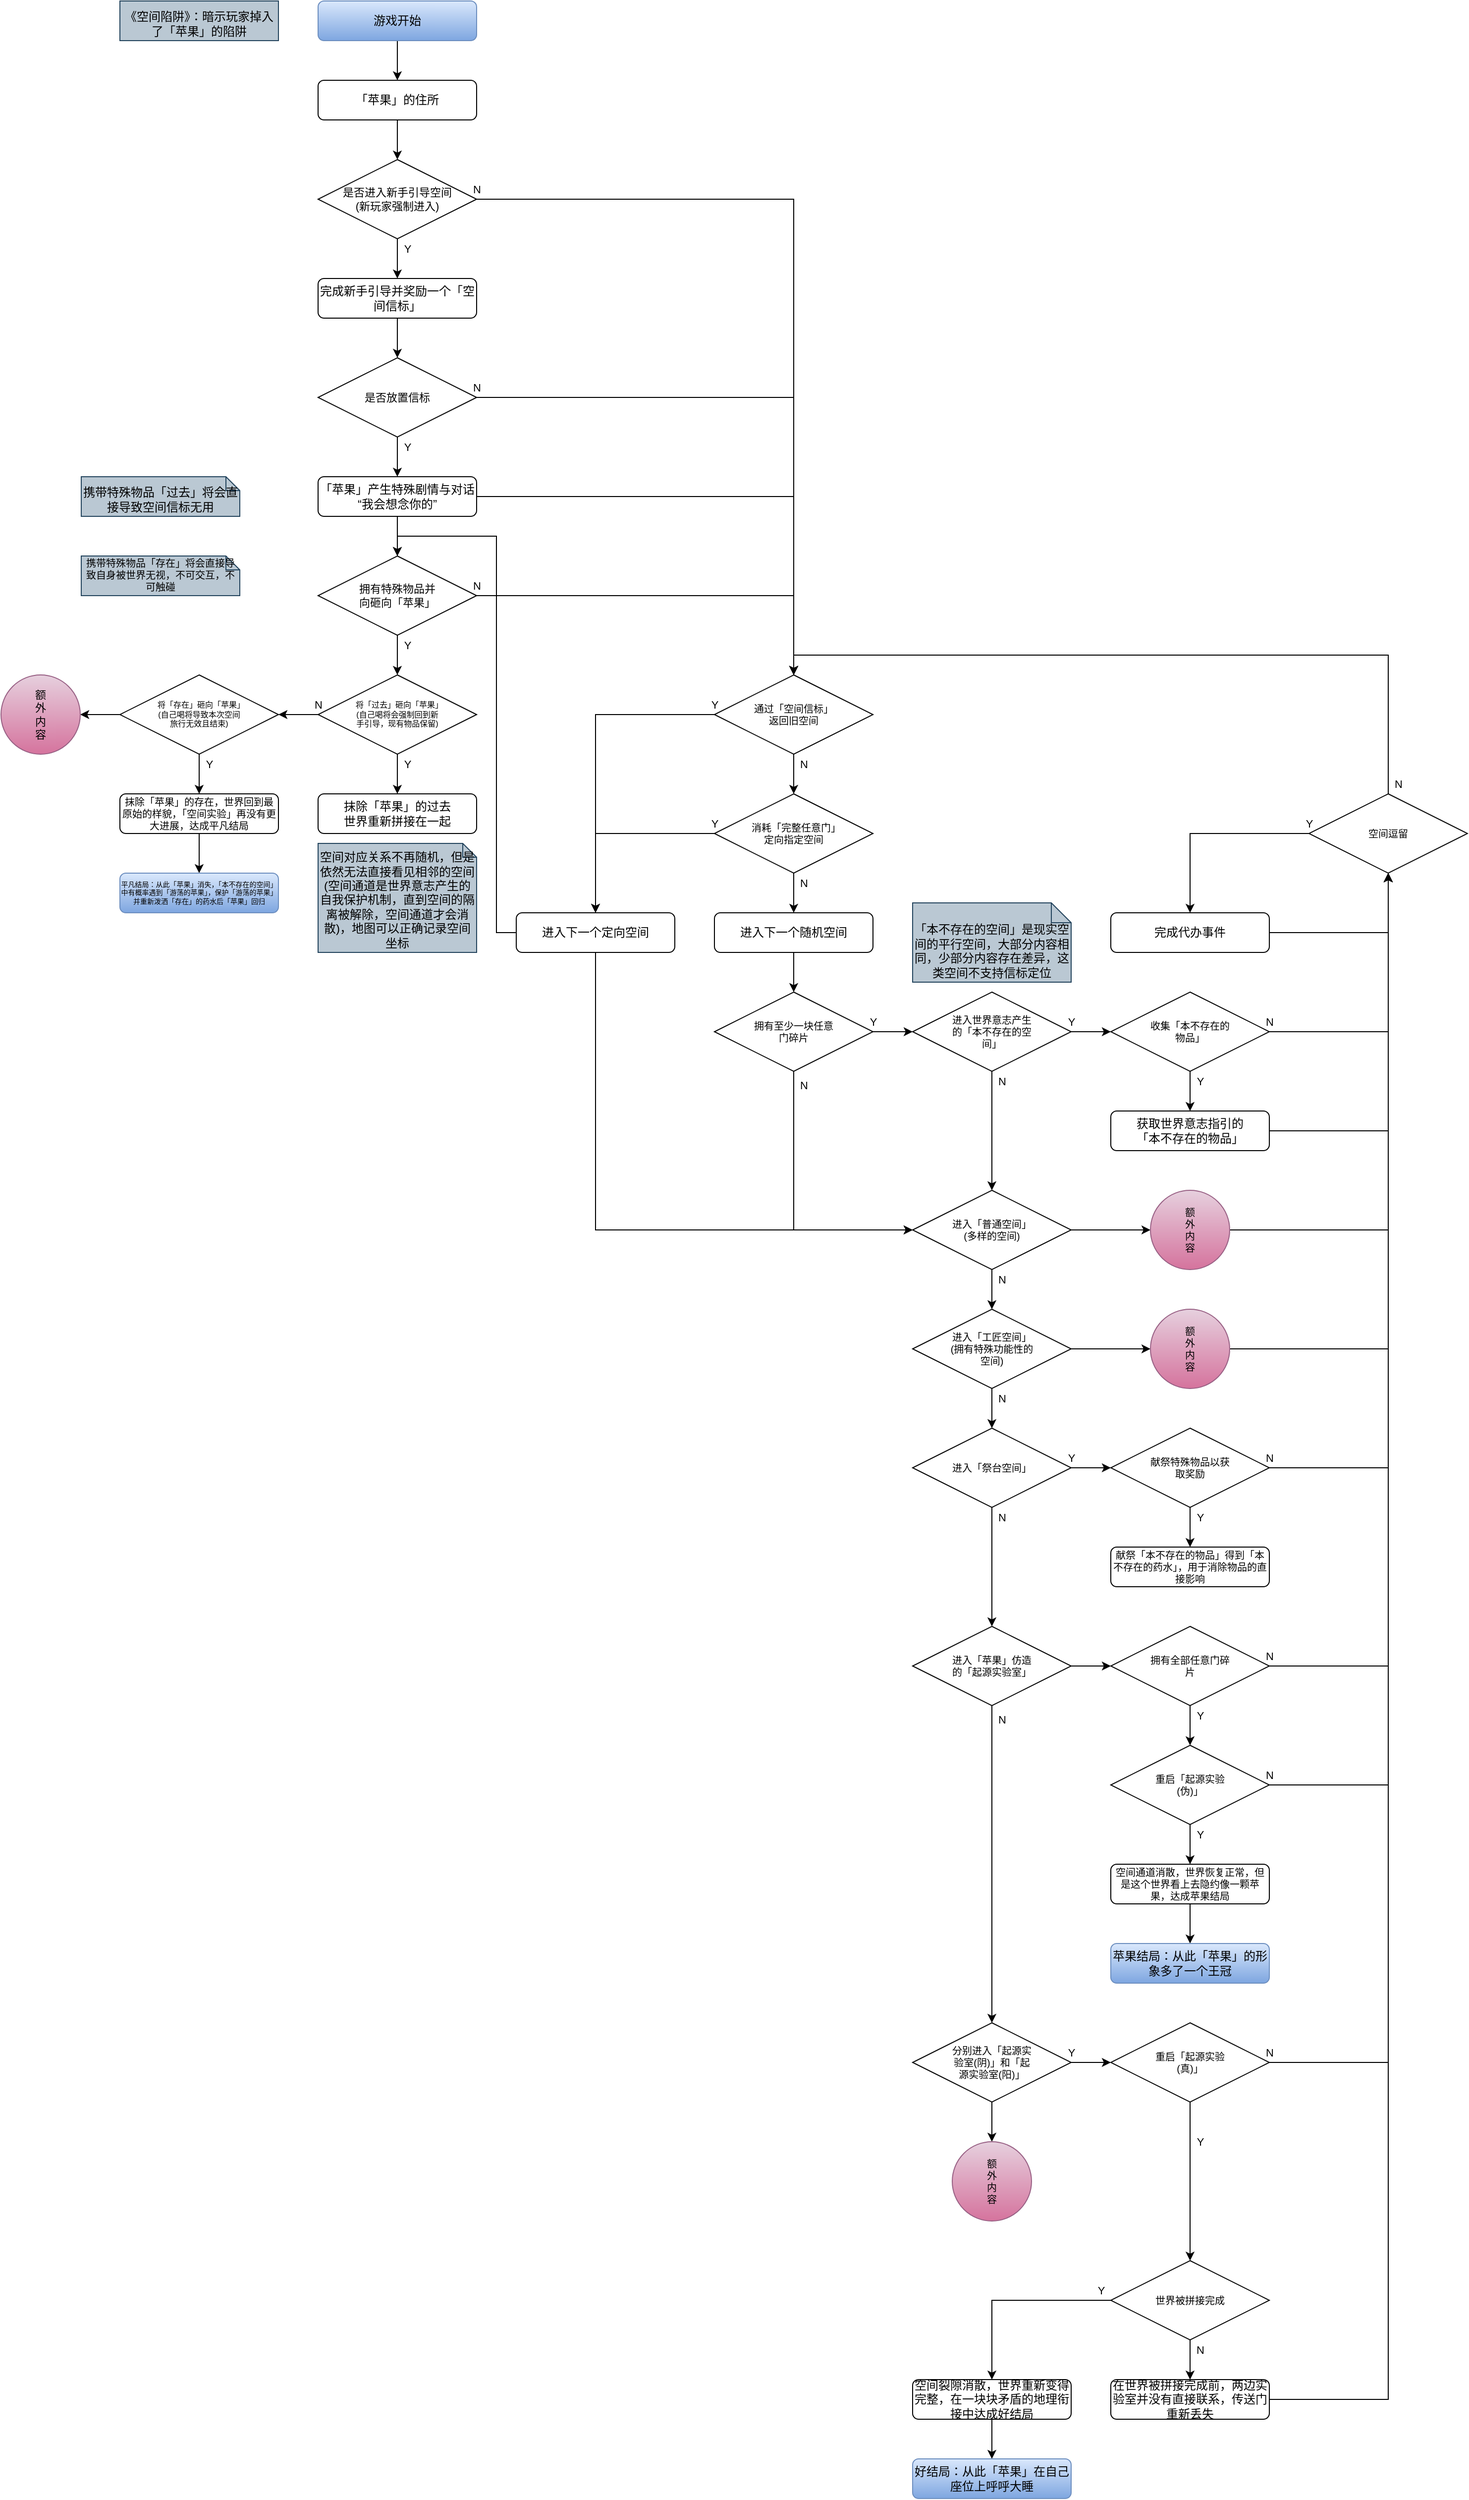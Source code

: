 <mxfile version="25.0.2">
  <diagram id="C5RBs43oDa-KdzZeNtuy" name="Page-1">
    <mxGraphModel dx="-1527" dy="674" grid="1" gridSize="10" guides="1" tooltips="1" connect="1" arrows="1" fold="1" page="1" pageScale="1" pageWidth="827" pageHeight="1169" background="none" math="0" shadow="0">
      <root>
        <mxCell id="WIyWlLk6GJQsqaUBKTNV-0" />
        <mxCell id="WIyWlLk6GJQsqaUBKTNV-1" parent="WIyWlLk6GJQsqaUBKTNV-0" />
        <mxCell id="btPv7d35-T0VnBdfR0sY-22" style="edgeStyle=orthogonalEdgeStyle;rounded=0;orthogonalLoop=1;jettySize=auto;html=1;exitX=0.5;exitY=1;exitDx=0;exitDy=0;entryX=0.5;entryY=0;entryDx=0;entryDy=0;" parent="WIyWlLk6GJQsqaUBKTNV-1" source="btPv7d35-T0VnBdfR0sY-6" target="btPv7d35-T0VnBdfR0sY-7" edge="1">
          <mxGeometry relative="1" as="geometry" />
        </mxCell>
        <mxCell id="btPv7d35-T0VnBdfR0sY-6" value="游戏开始" style="rounded=1;whiteSpace=wrap;html=1;fontSize=12;glass=0;strokeWidth=1;shadow=0;fillColor=#dae8fc;gradientColor=#7ea6e0;strokeColor=#6c8ebf;" parent="WIyWlLk6GJQsqaUBKTNV-1" vertex="1">
          <mxGeometry x="2880" y="80" width="160" height="40" as="geometry" />
        </mxCell>
        <mxCell id="btPv7d35-T0VnBdfR0sY-23" style="edgeStyle=orthogonalEdgeStyle;rounded=0;orthogonalLoop=1;jettySize=auto;html=1;exitX=0.5;exitY=1;exitDx=0;exitDy=0;entryX=0.5;entryY=0;entryDx=0;entryDy=0;" parent="WIyWlLk6GJQsqaUBKTNV-1" source="btPv7d35-T0VnBdfR0sY-7" target="btPv7d35-T0VnBdfR0sY-16" edge="1">
          <mxGeometry relative="1" as="geometry" />
        </mxCell>
        <mxCell id="btPv7d35-T0VnBdfR0sY-7" value="「苹果」的住所" style="rounded=1;whiteSpace=wrap;html=1;fontSize=12;glass=0;strokeWidth=1;shadow=0;" parent="WIyWlLk6GJQsqaUBKTNV-1" vertex="1">
          <mxGeometry x="2880" y="160" width="160" height="40" as="geometry" />
        </mxCell>
        <mxCell id="btPv7d35-T0VnBdfR0sY-54" style="edgeStyle=orthogonalEdgeStyle;rounded=0;orthogonalLoop=1;jettySize=auto;html=1;exitX=0.5;exitY=1;exitDx=0;exitDy=0;entryX=0.5;entryY=0;entryDx=0;entryDy=0;" parent="WIyWlLk6GJQsqaUBKTNV-1" source="btPv7d35-T0VnBdfR0sY-8" target="btPv7d35-T0VnBdfR0sY-49" edge="1">
          <mxGeometry relative="1" as="geometry" />
        </mxCell>
        <mxCell id="btPv7d35-T0VnBdfR0sY-8" value="进入下一个随机空间" style="rounded=1;whiteSpace=wrap;html=1;fontSize=12;glass=0;strokeWidth=1;shadow=0;" parent="WIyWlLk6GJQsqaUBKTNV-1" vertex="1">
          <mxGeometry x="3280" y="1000" width="160" height="40" as="geometry" />
        </mxCell>
        <mxCell id="btPv7d35-T0VnBdfR0sY-21" value="Y" style="edgeStyle=orthogonalEdgeStyle;rounded=0;orthogonalLoop=1;jettySize=auto;html=1;exitX=0.5;exitY=1;exitDx=0;exitDy=0;entryX=0.5;entryY=0;entryDx=0;entryDy=0;" parent="WIyWlLk6GJQsqaUBKTNV-1" source="btPv7d35-T0VnBdfR0sY-9" target="btPv7d35-T0VnBdfR0sY-10" edge="1">
          <mxGeometry x="-0.5" y="10" relative="1" as="geometry">
            <mxPoint as="offset" />
          </mxGeometry>
        </mxCell>
        <mxCell id="btPv7d35-T0VnBdfR0sY-25" value="N" style="edgeStyle=orthogonalEdgeStyle;rounded=0;orthogonalLoop=1;jettySize=auto;html=1;exitX=1;exitY=0.5;exitDx=0;exitDy=0;entryX=0.5;entryY=0;entryDx=0;entryDy=0;" parent="WIyWlLk6GJQsqaUBKTNV-1" source="btPv7d35-T0VnBdfR0sY-9" target="btPv7d35-T0VnBdfR0sY-31" edge="1">
          <mxGeometry x="-1" y="10" relative="1" as="geometry">
            <mxPoint as="offset" />
          </mxGeometry>
        </mxCell>
        <mxCell id="btPv7d35-T0VnBdfR0sY-9" value="是否放置信标" style="rhombus;whiteSpace=wrap;html=1;shadow=0;fontFamily=Helvetica;fontSize=11;align=center;strokeWidth=1;spacing=6;spacingTop=0;gradientColor=none;rounded=0;verticalAlign=middle;horizontal=1;spacingLeft=20;spacingRight=20;" parent="WIyWlLk6GJQsqaUBKTNV-1" vertex="1">
          <mxGeometry x="2880" y="440" width="160" height="80" as="geometry" />
        </mxCell>
        <mxCell id="btPv7d35-T0VnBdfR0sY-26" style="edgeStyle=orthogonalEdgeStyle;rounded=0;orthogonalLoop=1;jettySize=auto;html=1;exitX=1;exitY=0.5;exitDx=0;exitDy=0;entryX=0.5;entryY=0;entryDx=0;entryDy=0;" parent="WIyWlLk6GJQsqaUBKTNV-1" source="btPv7d35-T0VnBdfR0sY-10" target="btPv7d35-T0VnBdfR0sY-31" edge="1">
          <mxGeometry relative="1" as="geometry" />
        </mxCell>
        <mxCell id="btPv7d35-T0VnBdfR0sY-28" style="edgeStyle=orthogonalEdgeStyle;rounded=0;orthogonalLoop=1;jettySize=auto;html=1;exitX=0.5;exitY=1;exitDx=0;exitDy=0;entryX=0.5;entryY=0;entryDx=0;entryDy=0;" parent="WIyWlLk6GJQsqaUBKTNV-1" source="btPv7d35-T0VnBdfR0sY-10" target="btPv7d35-T0VnBdfR0sY-27" edge="1">
          <mxGeometry relative="1" as="geometry" />
        </mxCell>
        <mxCell id="btPv7d35-T0VnBdfR0sY-10" value="「苹果」产生特殊剧情与对话&lt;div&gt;“我会想念你的”&lt;/div&gt;" style="rounded=1;whiteSpace=wrap;html=1;fontSize=12;glass=0;strokeWidth=1;shadow=0;" parent="WIyWlLk6GJQsqaUBKTNV-1" vertex="1">
          <mxGeometry x="2880" y="560" width="160" height="40" as="geometry" />
        </mxCell>
        <mxCell id="btPv7d35-T0VnBdfR0sY-19" value="Y" style="edgeStyle=orthogonalEdgeStyle;rounded=0;orthogonalLoop=1;jettySize=auto;html=1;exitX=0.5;exitY=1;exitDx=0;exitDy=0;entryX=0.5;entryY=0;entryDx=0;entryDy=0;" parent="WIyWlLk6GJQsqaUBKTNV-1" source="btPv7d35-T0VnBdfR0sY-16" target="btPv7d35-T0VnBdfR0sY-17" edge="1">
          <mxGeometry x="-0.5" y="10" relative="1" as="geometry">
            <mxPoint as="offset" />
          </mxGeometry>
        </mxCell>
        <mxCell id="btPv7d35-T0VnBdfR0sY-24" value="N" style="edgeStyle=orthogonalEdgeStyle;rounded=0;orthogonalLoop=1;jettySize=auto;html=1;exitX=1;exitY=0.5;exitDx=0;exitDy=0;entryX=0.5;entryY=0;entryDx=0;entryDy=0;" parent="WIyWlLk6GJQsqaUBKTNV-1" source="btPv7d35-T0VnBdfR0sY-16" target="btPv7d35-T0VnBdfR0sY-31" edge="1">
          <mxGeometry x="-1" y="10" relative="1" as="geometry">
            <mxPoint as="offset" />
          </mxGeometry>
        </mxCell>
        <mxCell id="btPv7d35-T0VnBdfR0sY-16" value="是否进入新手引导空间&lt;div&gt;(新玩家强制进入)&lt;/div&gt;" style="rhombus;whiteSpace=wrap;html=1;shadow=0;fontFamily=Helvetica;fontSize=11;align=center;strokeWidth=1;spacing=6;spacingTop=0;gradientColor=none;rounded=0;verticalAlign=middle;horizontal=1;spacingLeft=20;spacingRight=20;" parent="WIyWlLk6GJQsqaUBKTNV-1" vertex="1">
          <mxGeometry x="2880" y="240" width="160" height="80" as="geometry" />
        </mxCell>
        <mxCell id="btPv7d35-T0VnBdfR0sY-20" style="edgeStyle=orthogonalEdgeStyle;rounded=0;orthogonalLoop=1;jettySize=auto;html=1;exitX=0.5;exitY=1;exitDx=0;exitDy=0;entryX=0.5;entryY=0;entryDx=0;entryDy=0;" parent="WIyWlLk6GJQsqaUBKTNV-1" source="btPv7d35-T0VnBdfR0sY-17" target="btPv7d35-T0VnBdfR0sY-9" edge="1">
          <mxGeometry relative="1" as="geometry" />
        </mxCell>
        <mxCell id="btPv7d35-T0VnBdfR0sY-17" value="完成新手引导并奖励一个「空间信标」" style="rounded=1;whiteSpace=wrap;html=1;fontSize=12;glass=0;strokeWidth=1;shadow=0;" parent="WIyWlLk6GJQsqaUBKTNV-1" vertex="1">
          <mxGeometry x="2880" y="360" width="160" height="40" as="geometry" />
        </mxCell>
        <mxCell id="btPv7d35-T0VnBdfR0sY-38" value="N" style="edgeStyle=orthogonalEdgeStyle;rounded=0;orthogonalLoop=1;jettySize=auto;html=1;exitX=1;exitY=0.5;exitDx=0;exitDy=0;entryX=0.5;entryY=0;entryDx=0;entryDy=0;" parent="WIyWlLk6GJQsqaUBKTNV-1" source="btPv7d35-T0VnBdfR0sY-27" target="btPv7d35-T0VnBdfR0sY-31" edge="1">
          <mxGeometry x="-1" y="10" relative="1" as="geometry">
            <mxPoint as="offset" />
          </mxGeometry>
        </mxCell>
        <mxCell id="btPv7d35-T0VnBdfR0sY-39" value="Y" style="edgeStyle=orthogonalEdgeStyle;rounded=0;orthogonalLoop=1;jettySize=auto;html=1;exitX=0.5;exitY=1;exitDx=0;exitDy=0;entryX=0.5;entryY=0;entryDx=0;entryDy=0;" parent="WIyWlLk6GJQsqaUBKTNV-1" source="btPv7d35-T0VnBdfR0sY-27" target="btPv7d35-T0VnBdfR0sY-37" edge="1">
          <mxGeometry x="-0.5" y="10" relative="1" as="geometry">
            <mxPoint as="offset" />
          </mxGeometry>
        </mxCell>
        <mxCell id="btPv7d35-T0VnBdfR0sY-27" value="拥有特殊物品并向砸向「苹果」" style="rhombus;whiteSpace=wrap;html=1;shadow=0;fontFamily=Helvetica;fontSize=11;align=center;strokeWidth=1;spacing=6;spacingTop=0;gradientColor=none;rounded=0;verticalAlign=middle;horizontal=1;spacingLeft=32;spacingRight=32;" parent="WIyWlLk6GJQsqaUBKTNV-1" vertex="1">
          <mxGeometry x="2880" y="640" width="160" height="80" as="geometry" />
        </mxCell>
        <mxCell id="btPv7d35-T0VnBdfR0sY-33" value="Y" style="edgeStyle=orthogonalEdgeStyle;rounded=0;orthogonalLoop=1;jettySize=auto;html=1;exitX=0;exitY=0.5;exitDx=0;exitDy=0;entryX=0.5;entryY=0;entryDx=0;entryDy=0;" parent="WIyWlLk6GJQsqaUBKTNV-1" source="btPv7d35-T0VnBdfR0sY-31" target="btPv7d35-T0VnBdfR0sY-32" edge="1">
          <mxGeometry x="-1" y="-10" relative="1" as="geometry">
            <mxPoint as="offset" />
          </mxGeometry>
        </mxCell>
        <mxCell id="btPv7d35-T0VnBdfR0sY-34" value="N" style="edgeStyle=orthogonalEdgeStyle;rounded=0;orthogonalLoop=1;jettySize=auto;html=1;exitX=0.5;exitY=1;exitDx=0;exitDy=0;entryX=0.5;entryY=0;entryDx=0;entryDy=0;" parent="WIyWlLk6GJQsqaUBKTNV-1" source="btPv7d35-T0VnBdfR0sY-31" target="btPv7d35-T0VnBdfR0sY-69" edge="1">
          <mxGeometry x="-0.5" y="10" relative="1" as="geometry">
            <mxPoint as="offset" />
          </mxGeometry>
        </mxCell>
        <mxCell id="btPv7d35-T0VnBdfR0sY-31" value="通过「空间信标」返回旧空间" style="rhombus;whiteSpace=wrap;html=1;shadow=0;fontFamily=Helvetica;fontSize=10;align=center;strokeWidth=1;spacing=6;spacingTop=0;gradientColor=none;rounded=0;verticalAlign=middle;horizontal=1;spacingLeft=32;spacingRight=32;" parent="WIyWlLk6GJQsqaUBKTNV-1" vertex="1">
          <mxGeometry x="3280" y="760" width="160" height="80" as="geometry" />
        </mxCell>
        <mxCell id="btPv7d35-T0VnBdfR0sY-35" style="edgeStyle=orthogonalEdgeStyle;rounded=0;orthogonalLoop=1;jettySize=auto;html=1;exitX=0;exitY=0.5;exitDx=0;exitDy=0;entryX=0.5;entryY=0;entryDx=0;entryDy=0;" parent="WIyWlLk6GJQsqaUBKTNV-1" source="btPv7d35-T0VnBdfR0sY-32" target="btPv7d35-T0VnBdfR0sY-27" edge="1">
          <mxGeometry relative="1" as="geometry" />
        </mxCell>
        <mxCell id="btPv7d35-T0VnBdfR0sY-55" style="edgeStyle=orthogonalEdgeStyle;rounded=0;orthogonalLoop=1;jettySize=auto;html=1;exitX=0.5;exitY=1;exitDx=0;exitDy=0;entryX=0;entryY=0.5;entryDx=0;entryDy=0;" parent="WIyWlLk6GJQsqaUBKTNV-1" source="btPv7d35-T0VnBdfR0sY-32" target="btPv7d35-T0VnBdfR0sY-85" edge="1">
          <mxGeometry relative="1" as="geometry" />
        </mxCell>
        <mxCell id="btPv7d35-T0VnBdfR0sY-32" value="进入下一个定向空间" style="rounded=1;whiteSpace=wrap;html=1;fontSize=12;glass=0;strokeWidth=1;shadow=0;" parent="WIyWlLk6GJQsqaUBKTNV-1" vertex="1">
          <mxGeometry x="3080" y="1000" width="160" height="40" as="geometry" />
        </mxCell>
        <mxCell id="btPv7d35-T0VnBdfR0sY-36" value="抹除「苹果」的过去&lt;br&gt;世界重新拼接在一起" style="rounded=1;whiteSpace=wrap;html=1;fontSize=12;glass=0;strokeWidth=1;shadow=0;" parent="WIyWlLk6GJQsqaUBKTNV-1" vertex="1">
          <mxGeometry x="2880" y="880" width="160" height="40" as="geometry" />
        </mxCell>
        <mxCell id="btPv7d35-T0VnBdfR0sY-40" value="Y" style="edgeStyle=orthogonalEdgeStyle;rounded=0;orthogonalLoop=1;jettySize=auto;html=1;exitX=0.5;exitY=1;exitDx=0;exitDy=0;entryX=0.5;entryY=0;entryDx=0;entryDy=0;" parent="WIyWlLk6GJQsqaUBKTNV-1" source="btPv7d35-T0VnBdfR0sY-37" target="btPv7d35-T0VnBdfR0sY-36" edge="1">
          <mxGeometry x="-0.5" y="10" relative="1" as="geometry">
            <mxPoint as="offset" />
          </mxGeometry>
        </mxCell>
        <mxCell id="btPv7d35-T0VnBdfR0sY-42" value="N" style="edgeStyle=orthogonalEdgeStyle;rounded=0;orthogonalLoop=1;jettySize=auto;html=1;exitX=0;exitY=0.5;exitDx=0;exitDy=0;entryX=1;entryY=0.5;entryDx=0;entryDy=0;" parent="WIyWlLk6GJQsqaUBKTNV-1" source="btPv7d35-T0VnBdfR0sY-37" target="btPv7d35-T0VnBdfR0sY-43" edge="1">
          <mxGeometry x="-1" y="-10" relative="1" as="geometry">
            <mxPoint as="offset" />
          </mxGeometry>
        </mxCell>
        <mxCell id="btPv7d35-T0VnBdfR0sY-37" value="将「过去」砸向「苹果」(自己喝将会强制回到新手引导，现有物品保留)" style="rhombus;whiteSpace=wrap;html=1;shadow=0;fontFamily=Helvetica;fontSize=8;align=center;strokeWidth=1;spacing=6;spacingTop=0;gradientColor=none;rounded=0;verticalAlign=middle;horizontal=1;spacingLeft=32;spacingRight=32;" parent="WIyWlLk6GJQsqaUBKTNV-1" vertex="1">
          <mxGeometry x="2880" y="760" width="160" height="80" as="geometry" />
        </mxCell>
        <mxCell id="btPv7d35-T0VnBdfR0sY-116" style="edgeStyle=orthogonalEdgeStyle;rounded=0;orthogonalLoop=1;jettySize=auto;html=1;exitX=0.5;exitY=1;exitDx=0;exitDy=0;entryX=0.5;entryY=0;entryDx=0;entryDy=0;" parent="WIyWlLk6GJQsqaUBKTNV-1" source="btPv7d35-T0VnBdfR0sY-41" target="btPv7d35-T0VnBdfR0sY-115" edge="1">
          <mxGeometry relative="1" as="geometry" />
        </mxCell>
        <mxCell id="btPv7d35-T0VnBdfR0sY-41" value="抹除「苹果」的存在，世界回到最原始的样貌，「空间实验」再没有更大进展，达成平凡结局" style="rounded=1;whiteSpace=wrap;html=1;fontSize=10;glass=0;strokeWidth=1;shadow=0;" parent="WIyWlLk6GJQsqaUBKTNV-1" vertex="1">
          <mxGeometry x="2680" y="880" width="160" height="40" as="geometry" />
        </mxCell>
        <mxCell id="btPv7d35-T0VnBdfR0sY-44" value="Y" style="edgeStyle=orthogonalEdgeStyle;rounded=0;orthogonalLoop=1;jettySize=auto;html=1;exitX=0.5;exitY=1;exitDx=0;exitDy=0;entryX=0.5;entryY=0;entryDx=0;entryDy=0;" parent="WIyWlLk6GJQsqaUBKTNV-1" source="btPv7d35-T0VnBdfR0sY-43" target="btPv7d35-T0VnBdfR0sY-41" edge="1">
          <mxGeometry x="-0.5" y="10" relative="1" as="geometry">
            <mxPoint as="offset" />
          </mxGeometry>
        </mxCell>
        <mxCell id="btPv7d35-T0VnBdfR0sY-47" value="" style="edgeStyle=orthogonalEdgeStyle;rounded=0;orthogonalLoop=1;jettySize=auto;html=1;" parent="WIyWlLk6GJQsqaUBKTNV-1" source="btPv7d35-T0VnBdfR0sY-43" target="btPv7d35-T0VnBdfR0sY-46" edge="1">
          <mxGeometry relative="1" as="geometry" />
        </mxCell>
        <mxCell id="btPv7d35-T0VnBdfR0sY-43" value="将「存在」砸向「苹果」(自己喝将导致本次空间旅行无效且结束)" style="rhombus;whiteSpace=wrap;html=1;shadow=0;fontFamily=Helvetica;fontSize=8;align=center;strokeWidth=1;spacing=6;spacingTop=0;gradientColor=none;rounded=0;verticalAlign=middle;horizontal=1;spacingLeft=32;spacingRight=32;" parent="WIyWlLk6GJQsqaUBKTNV-1" vertex="1">
          <mxGeometry x="2680" y="760" width="160" height="80" as="geometry" />
        </mxCell>
        <mxCell id="btPv7d35-T0VnBdfR0sY-46" value="额外内容" style="ellipse;whiteSpace=wrap;html=1;fontSize=11;shadow=0;strokeWidth=1;spacing=6;spacingTop=0;rounded=0;spacingLeft=32;spacingRight=32;align=center;fillColor=#e6d0de;strokeColor=#996185;gradientColor=#d5739d;" parent="WIyWlLk6GJQsqaUBKTNV-1" vertex="1">
          <mxGeometry x="2560" y="760" width="80" height="80" as="geometry" />
        </mxCell>
        <mxCell id="btPv7d35-T0VnBdfR0sY-92" style="edgeStyle=orthogonalEdgeStyle;rounded=0;orthogonalLoop=1;jettySize=auto;html=1;exitX=1;exitY=0.5;exitDx=0;exitDy=0;entryX=0;entryY=0.5;entryDx=0;entryDy=0;" parent="WIyWlLk6GJQsqaUBKTNV-1" source="btPv7d35-T0VnBdfR0sY-48" target="btPv7d35-T0VnBdfR0sY-67" edge="1">
          <mxGeometry relative="1" as="geometry" />
        </mxCell>
        <mxCell id="btPv7d35-T0VnBdfR0sY-105" value="N" style="edgeStyle=orthogonalEdgeStyle;rounded=0;orthogonalLoop=1;jettySize=auto;html=1;exitX=0.5;exitY=1;exitDx=0;exitDy=0;entryX=0.5;entryY=0;entryDx=0;entryDy=0;" parent="WIyWlLk6GJQsqaUBKTNV-1" source="btPv7d35-T0VnBdfR0sY-48" target="btPv7d35-T0VnBdfR0sY-90" edge="1">
          <mxGeometry x="-0.917" y="10" relative="1" as="geometry">
            <mxPoint as="offset" />
          </mxGeometry>
        </mxCell>
        <mxCell id="btPv7d35-T0VnBdfR0sY-48" value="进入「苹果」仿造的「起源实验室」" style="rhombus;whiteSpace=wrap;html=1;shadow=0;fontFamily=Helvetica;fontSize=10;align=center;strokeWidth=1;spacing=6;spacingTop=0;gradientColor=none;rounded=0;verticalAlign=middle;horizontal=1;spacingLeft=32;spacingRight=32;" parent="WIyWlLk6GJQsqaUBKTNV-1" vertex="1">
          <mxGeometry x="3480" y="1720" width="160" height="80" as="geometry" />
        </mxCell>
        <mxCell id="btPv7d35-T0VnBdfR0sY-51" value="Y" style="edgeStyle=orthogonalEdgeStyle;rounded=0;orthogonalLoop=1;jettySize=auto;html=1;exitX=1;exitY=0.5;exitDx=0;exitDy=0;entryX=0;entryY=0.5;entryDx=0;entryDy=0;" parent="WIyWlLk6GJQsqaUBKTNV-1" source="btPv7d35-T0VnBdfR0sY-49" target="btPv7d35-T0VnBdfR0sY-50" edge="1">
          <mxGeometry x="-1" y="10" relative="1" as="geometry">
            <mxPoint as="offset" />
          </mxGeometry>
        </mxCell>
        <mxCell id="btPv7d35-T0VnBdfR0sY-52" value="N" style="edgeStyle=orthogonalEdgeStyle;rounded=0;orthogonalLoop=1;jettySize=auto;html=1;exitX=0.5;exitY=1;exitDx=0;exitDy=0;entryX=0;entryY=0.5;entryDx=0;entryDy=0;" parent="WIyWlLk6GJQsqaUBKTNV-1" source="btPv7d35-T0VnBdfR0sY-49" target="btPv7d35-T0VnBdfR0sY-85" edge="1">
          <mxGeometry x="-0.9" y="10" relative="1" as="geometry">
            <mxPoint as="offset" />
          </mxGeometry>
        </mxCell>
        <mxCell id="btPv7d35-T0VnBdfR0sY-49" value="拥有至少一块任意门碎片" style="rhombus;whiteSpace=wrap;html=1;shadow=0;fontFamily=Helvetica;fontSize=10;align=center;strokeWidth=1;spacing=6;spacingTop=0;gradientColor=none;rounded=0;verticalAlign=middle;horizontal=1;spacingLeft=32;spacingRight=32;" parent="WIyWlLk6GJQsqaUBKTNV-1" vertex="1">
          <mxGeometry x="3280" y="1080" width="160" height="80" as="geometry" />
        </mxCell>
        <mxCell id="btPv7d35-T0VnBdfR0sY-53" value="N" style="edgeStyle=orthogonalEdgeStyle;rounded=0;orthogonalLoop=1;jettySize=auto;html=1;exitX=0.5;exitY=1;exitDx=0;exitDy=0;entryX=0.5;entryY=0;entryDx=0;entryDy=0;" parent="WIyWlLk6GJQsqaUBKTNV-1" source="btPv7d35-T0VnBdfR0sY-50" target="btPv7d35-T0VnBdfR0sY-85" edge="1">
          <mxGeometry x="-0.833" y="10" relative="1" as="geometry">
            <mxPoint as="offset" />
          </mxGeometry>
        </mxCell>
        <mxCell id="btPv7d35-T0VnBdfR0sY-61" value="Y" style="edgeStyle=orthogonalEdgeStyle;rounded=0;orthogonalLoop=1;jettySize=auto;html=1;exitX=1;exitY=0.5;exitDx=0;exitDy=0;entryX=0;entryY=0.5;entryDx=0;entryDy=0;" parent="WIyWlLk6GJQsqaUBKTNV-1" source="btPv7d35-T0VnBdfR0sY-50" target="btPv7d35-T0VnBdfR0sY-57" edge="1">
          <mxGeometry x="-1" y="10" relative="1" as="geometry">
            <mxPoint as="offset" />
          </mxGeometry>
        </mxCell>
        <mxCell id="btPv7d35-T0VnBdfR0sY-50" value="进入世界意志产生的「本不存在的空间」" style="rhombus;whiteSpace=wrap;html=1;shadow=0;fontFamily=Helvetica;fontSize=10;align=center;strokeWidth=1;spacing=6;spacingTop=0;gradientColor=none;rounded=0;verticalAlign=middle;horizontal=1;spacingLeft=32;spacingRight=32;" parent="WIyWlLk6GJQsqaUBKTNV-1" vertex="1">
          <mxGeometry x="3480" y="1080" width="160" height="80" as="geometry" />
        </mxCell>
        <mxCell id="btPv7d35-T0VnBdfR0sY-62" value="Y" style="edgeStyle=orthogonalEdgeStyle;rounded=0;orthogonalLoop=1;jettySize=auto;html=1;exitX=0.5;exitY=1;exitDx=0;exitDy=0;entryX=0.5;entryY=0;entryDx=0;entryDy=0;" parent="WIyWlLk6GJQsqaUBKTNV-1" source="btPv7d35-T0VnBdfR0sY-57" target="btPv7d35-T0VnBdfR0sY-59" edge="1">
          <mxGeometry x="-0.5" y="10" relative="1" as="geometry">
            <mxPoint as="offset" />
          </mxGeometry>
        </mxCell>
        <mxCell id="btPv7d35-T0VnBdfR0sY-63" value="N" style="edgeStyle=orthogonalEdgeStyle;rounded=0;orthogonalLoop=1;jettySize=auto;html=1;exitX=1;exitY=0.5;exitDx=0;exitDy=0;entryX=0.5;entryY=1;entryDx=0;entryDy=0;" parent="WIyWlLk6GJQsqaUBKTNV-1" source="btPv7d35-T0VnBdfR0sY-57" target="btPv7d35-T0VnBdfR0sY-60" edge="1">
          <mxGeometry x="-1" y="10" relative="1" as="geometry">
            <mxPoint as="offset" />
          </mxGeometry>
        </mxCell>
        <mxCell id="btPv7d35-T0VnBdfR0sY-57" value="收集「本不存在的物品」" style="rhombus;whiteSpace=wrap;html=1;shadow=0;fontFamily=Helvetica;fontSize=10;align=center;strokeWidth=1;spacing=6;spacingTop=0;gradientColor=none;rounded=0;verticalAlign=middle;horizontal=1;spacingLeft=32;spacingRight=32;" parent="WIyWlLk6GJQsqaUBKTNV-1" vertex="1">
          <mxGeometry x="3680" y="1080" width="160" height="80" as="geometry" />
        </mxCell>
        <mxCell id="btPv7d35-T0VnBdfR0sY-81" style="edgeStyle=orthogonalEdgeStyle;rounded=0;orthogonalLoop=1;jettySize=auto;html=1;exitX=1;exitY=0.5;exitDx=0;exitDy=0;entryX=0.5;entryY=1;entryDx=0;entryDy=0;" parent="WIyWlLk6GJQsqaUBKTNV-1" source="btPv7d35-T0VnBdfR0sY-59" target="btPv7d35-T0VnBdfR0sY-60" edge="1">
          <mxGeometry relative="1" as="geometry" />
        </mxCell>
        <mxCell id="btPv7d35-T0VnBdfR0sY-59" value="获取世界意志指引的&lt;div&gt;「本不存在的物品」&lt;/div&gt;" style="rounded=1;whiteSpace=wrap;html=1;fontSize=12;glass=0;strokeWidth=1;shadow=0;" parent="WIyWlLk6GJQsqaUBKTNV-1" vertex="1">
          <mxGeometry x="3680" y="1200" width="160" height="40" as="geometry" />
        </mxCell>
        <mxCell id="btPv7d35-T0VnBdfR0sY-64" value="N" style="edgeStyle=orthogonalEdgeStyle;rounded=0;orthogonalLoop=1;jettySize=auto;html=1;exitX=0.5;exitY=0;exitDx=0;exitDy=0;entryX=0.5;entryY=0;entryDx=0;entryDy=0;" parent="WIyWlLk6GJQsqaUBKTNV-1" source="btPv7d35-T0VnBdfR0sY-60" target="btPv7d35-T0VnBdfR0sY-31" edge="1">
          <mxGeometry x="-0.972" y="-10" relative="1" as="geometry">
            <mxPoint as="offset" />
          </mxGeometry>
        </mxCell>
        <mxCell id="btPv7d35-T0VnBdfR0sY-66" value="Y" style="edgeStyle=orthogonalEdgeStyle;rounded=0;orthogonalLoop=1;jettySize=auto;html=1;exitX=0;exitY=0.5;exitDx=0;exitDy=0;entryX=0.5;entryY=0;entryDx=0;entryDy=0;" parent="WIyWlLk6GJQsqaUBKTNV-1" source="btPv7d35-T0VnBdfR0sY-60" target="btPv7d35-T0VnBdfR0sY-65" edge="1">
          <mxGeometry x="-1" y="-10" relative="1" as="geometry">
            <mxPoint as="offset" />
          </mxGeometry>
        </mxCell>
        <mxCell id="btPv7d35-T0VnBdfR0sY-60" value="空间逗留" style="rhombus;whiteSpace=wrap;html=1;shadow=0;fontFamily=Helvetica;fontSize=10;align=center;strokeWidth=1;spacing=6;spacingTop=0;gradientColor=none;rounded=0;verticalAlign=middle;horizontal=1;spacingLeft=32;spacingRight=32;" parent="WIyWlLk6GJQsqaUBKTNV-1" vertex="1">
          <mxGeometry x="3880" y="880" width="160" height="80" as="geometry" />
        </mxCell>
        <mxCell id="btPv7d35-T0VnBdfR0sY-84" style="edgeStyle=orthogonalEdgeStyle;rounded=0;orthogonalLoop=1;jettySize=auto;html=1;exitX=1;exitY=0.5;exitDx=0;exitDy=0;entryX=0.5;entryY=1;entryDx=0;entryDy=0;" parent="WIyWlLk6GJQsqaUBKTNV-1" source="btPv7d35-T0VnBdfR0sY-65" target="btPv7d35-T0VnBdfR0sY-60" edge="1">
          <mxGeometry relative="1" as="geometry" />
        </mxCell>
        <mxCell id="btPv7d35-T0VnBdfR0sY-65" value="完成代办事件" style="rounded=1;whiteSpace=wrap;html=1;fontSize=12;glass=0;strokeWidth=1;shadow=0;" parent="WIyWlLk6GJQsqaUBKTNV-1" vertex="1">
          <mxGeometry x="3680" y="1000" width="160" height="40" as="geometry" />
        </mxCell>
        <mxCell id="btPv7d35-T0VnBdfR0sY-73" value="Y" style="edgeStyle=orthogonalEdgeStyle;rounded=0;orthogonalLoop=1;jettySize=auto;html=1;exitX=0.5;exitY=1;exitDx=0;exitDy=0;entryX=0.5;entryY=0;entryDx=0;entryDy=0;" parent="WIyWlLk6GJQsqaUBKTNV-1" source="btPv7d35-T0VnBdfR0sY-67" target="btPv7d35-T0VnBdfR0sY-68" edge="1">
          <mxGeometry x="-0.5" y="10" relative="1" as="geometry">
            <mxPoint as="offset" />
          </mxGeometry>
        </mxCell>
        <mxCell id="btPv7d35-T0VnBdfR0sY-82" value="N" style="edgeStyle=orthogonalEdgeStyle;rounded=0;orthogonalLoop=1;jettySize=auto;html=1;exitX=1;exitY=0.5;exitDx=0;exitDy=0;entryX=0.5;entryY=1;entryDx=0;entryDy=0;" parent="WIyWlLk6GJQsqaUBKTNV-1" source="btPv7d35-T0VnBdfR0sY-67" target="btPv7d35-T0VnBdfR0sY-60" edge="1">
          <mxGeometry x="-1" y="10" relative="1" as="geometry">
            <mxPoint as="offset" />
          </mxGeometry>
        </mxCell>
        <mxCell id="btPv7d35-T0VnBdfR0sY-67" value="拥有全部任意门碎片" style="rhombus;whiteSpace=wrap;html=1;shadow=0;fontFamily=Helvetica;fontSize=10;align=center;strokeWidth=1;spacing=6;spacingTop=0;gradientColor=none;rounded=0;verticalAlign=middle;horizontal=1;spacingLeft=32;spacingRight=32;" parent="WIyWlLk6GJQsqaUBKTNV-1" vertex="1">
          <mxGeometry x="3680" y="1720" width="160" height="80" as="geometry" />
        </mxCell>
        <mxCell id="btPv7d35-T0VnBdfR0sY-83" value="N" style="edgeStyle=orthogonalEdgeStyle;rounded=0;orthogonalLoop=1;jettySize=auto;html=1;exitX=1;exitY=0.5;exitDx=0;exitDy=0;entryX=0.5;entryY=1;entryDx=0;entryDy=0;" parent="WIyWlLk6GJQsqaUBKTNV-1" source="btPv7d35-T0VnBdfR0sY-68" target="btPv7d35-T0VnBdfR0sY-60" edge="1">
          <mxGeometry x="-1" y="10" relative="1" as="geometry">
            <mxPoint as="offset" />
          </mxGeometry>
        </mxCell>
        <mxCell id="btPv7d35-T0VnBdfR0sY-96" value="Y" style="edgeStyle=orthogonalEdgeStyle;rounded=0;orthogonalLoop=1;jettySize=auto;html=1;exitX=0.5;exitY=1;exitDx=0;exitDy=0;entryX=0.5;entryY=0;entryDx=0;entryDy=0;" parent="WIyWlLk6GJQsqaUBKTNV-1" source="btPv7d35-T0VnBdfR0sY-68" target="btPv7d35-T0VnBdfR0sY-93" edge="1">
          <mxGeometry x="-0.5" y="10" relative="1" as="geometry">
            <mxPoint as="offset" />
          </mxGeometry>
        </mxCell>
        <mxCell id="btPv7d35-T0VnBdfR0sY-68" value="重启「起源实验(伪)」" style="rhombus;whiteSpace=wrap;html=1;shadow=0;fontFamily=Helvetica;fontSize=10;align=center;strokeWidth=1;spacing=6;spacingTop=0;gradientColor=none;rounded=0;verticalAlign=middle;horizontal=1;spacingLeft=32;spacingRight=32;" parent="WIyWlLk6GJQsqaUBKTNV-1" vertex="1">
          <mxGeometry x="3680" y="1840" width="160" height="80" as="geometry" />
        </mxCell>
        <mxCell id="btPv7d35-T0VnBdfR0sY-70" value="N" style="edgeStyle=orthogonalEdgeStyle;rounded=0;orthogonalLoop=1;jettySize=auto;html=1;exitX=0.5;exitY=1;exitDx=0;exitDy=0;entryX=0.5;entryY=0;entryDx=0;entryDy=0;" parent="WIyWlLk6GJQsqaUBKTNV-1" source="btPv7d35-T0VnBdfR0sY-69" target="btPv7d35-T0VnBdfR0sY-8" edge="1">
          <mxGeometry x="-0.5" y="10" relative="1" as="geometry">
            <mxPoint as="offset" />
          </mxGeometry>
        </mxCell>
        <mxCell id="btPv7d35-T0VnBdfR0sY-71" value="Y" style="edgeStyle=orthogonalEdgeStyle;rounded=0;orthogonalLoop=1;jettySize=auto;html=1;exitX=0;exitY=0.5;exitDx=0;exitDy=0;entryX=0.5;entryY=0;entryDx=0;entryDy=0;" parent="WIyWlLk6GJQsqaUBKTNV-1" source="btPv7d35-T0VnBdfR0sY-69" target="btPv7d35-T0VnBdfR0sY-32" edge="1">
          <mxGeometry x="-1" y="-10" relative="1" as="geometry">
            <mxPoint as="offset" />
          </mxGeometry>
        </mxCell>
        <mxCell id="btPv7d35-T0VnBdfR0sY-69" value="消耗「完整任意门」定向指定空间" style="rhombus;whiteSpace=wrap;html=1;shadow=0;fontFamily=Helvetica;fontSize=10;align=center;strokeWidth=1;spacing=6;spacingTop=0;gradientColor=none;rounded=0;verticalAlign=middle;horizontal=1;spacingLeft=32;spacingRight=32;" parent="WIyWlLk6GJQsqaUBKTNV-1" vertex="1">
          <mxGeometry x="3280" y="880" width="160" height="80" as="geometry" />
        </mxCell>
        <mxCell id="btPv7d35-T0VnBdfR0sY-97" value="N" style="edgeStyle=orthogonalEdgeStyle;rounded=0;orthogonalLoop=1;jettySize=auto;html=1;exitX=0.5;exitY=1;exitDx=0;exitDy=0;entryX=0.5;entryY=0;entryDx=0;entryDy=0;" parent="WIyWlLk6GJQsqaUBKTNV-1" source="btPv7d35-T0VnBdfR0sY-74" target="btPv7d35-T0VnBdfR0sY-77" edge="1">
          <mxGeometry x="-0.5" y="10" relative="1" as="geometry">
            <mxPoint as="offset" />
          </mxGeometry>
        </mxCell>
        <mxCell id="btPv7d35-T0VnBdfR0sY-98" value="Y" style="edgeStyle=orthogonalEdgeStyle;rounded=0;orthogonalLoop=1;jettySize=auto;html=1;exitX=0;exitY=0.5;exitDx=0;exitDy=0;entryX=0.5;entryY=0;entryDx=0;entryDy=0;" parent="WIyWlLk6GJQsqaUBKTNV-1" source="btPv7d35-T0VnBdfR0sY-74" target="btPv7d35-T0VnBdfR0sY-79" edge="1">
          <mxGeometry x="-0.9" y="-10" relative="1" as="geometry">
            <mxPoint as="offset" />
          </mxGeometry>
        </mxCell>
        <mxCell id="btPv7d35-T0VnBdfR0sY-74" value="世界被拼接完成" style="rhombus;whiteSpace=wrap;html=1;shadow=0;fontFamily=Helvetica;fontSize=10;align=center;strokeWidth=1;spacing=6;spacingTop=0;gradientColor=none;rounded=0;verticalAlign=middle;horizontal=1;spacingLeft=32;spacingRight=32;" parent="WIyWlLk6GJQsqaUBKTNV-1" vertex="1">
          <mxGeometry x="3680" y="2360" width="160" height="80" as="geometry" />
        </mxCell>
        <mxCell id="btPv7d35-T0VnBdfR0sY-75" value="空间对应关系不再随机，但是依然无法直接看见相邻的空间(空间通道是世界意志产生的自我保护机制，直到空间的隔离被解除，空间通道才会消散)，地图可以正确记录空间坐标" style="shape=note;size=14;whiteSpace=wrap;html=1;verticalAlign=bottom;fillColor=#bac8d3;strokeColor=#23445d;" parent="WIyWlLk6GJQsqaUBKTNV-1" vertex="1">
          <mxGeometry x="2880" y="930" width="160" height="110" as="geometry" />
        </mxCell>
        <mxCell id="btPv7d35-T0VnBdfR0sY-102" style="edgeStyle=orthogonalEdgeStyle;rounded=0;orthogonalLoop=1;jettySize=auto;html=1;exitX=1;exitY=0.5;exitDx=0;exitDy=0;entryX=0.5;entryY=1;entryDx=0;entryDy=0;" parent="WIyWlLk6GJQsqaUBKTNV-1" source="btPv7d35-T0VnBdfR0sY-77" target="btPv7d35-T0VnBdfR0sY-60" edge="1">
          <mxGeometry relative="1" as="geometry">
            <mxPoint x="4040" y="1400" as="targetPoint" />
          </mxGeometry>
        </mxCell>
        <mxCell id="btPv7d35-T0VnBdfR0sY-77" value="在世界被拼接完成前，两边实验室并没有直接联系，传送门重新丢失" style="rounded=1;whiteSpace=wrap;html=1;fontSize=12;glass=0;strokeWidth=1;shadow=0;" parent="WIyWlLk6GJQsqaUBKTNV-1" vertex="1">
          <mxGeometry x="3680" y="2480" width="160" height="40" as="geometry" />
        </mxCell>
        <mxCell id="btPv7d35-T0VnBdfR0sY-120" style="edgeStyle=orthogonalEdgeStyle;rounded=0;orthogonalLoop=1;jettySize=auto;html=1;exitX=0.5;exitY=1;exitDx=0;exitDy=0;entryX=0.5;entryY=0;entryDx=0;entryDy=0;" parent="WIyWlLk6GJQsqaUBKTNV-1" source="btPv7d35-T0VnBdfR0sY-79" target="btPv7d35-T0VnBdfR0sY-119" edge="1">
          <mxGeometry relative="1" as="geometry" />
        </mxCell>
        <mxCell id="btPv7d35-T0VnBdfR0sY-79" value="空间裂隙消散，世界重新变得完整，在一块块矛盾的地理衔接中达成好结局" style="rounded=1;whiteSpace=wrap;html=1;fontSize=12;glass=0;strokeWidth=1;shadow=0;" parent="WIyWlLk6GJQsqaUBKTNV-1" vertex="1">
          <mxGeometry x="3480" y="2480" width="160" height="40" as="geometry" />
        </mxCell>
        <mxCell id="btPv7d35-T0VnBdfR0sY-103" value="N" style="edgeStyle=orthogonalEdgeStyle;rounded=0;orthogonalLoop=1;jettySize=auto;html=1;exitX=0.5;exitY=1;exitDx=0;exitDy=0;entryX=0.5;entryY=0;entryDx=0;entryDy=0;" parent="WIyWlLk6GJQsqaUBKTNV-1" source="btPv7d35-T0VnBdfR0sY-85" target="btPv7d35-T0VnBdfR0sY-86" edge="1">
          <mxGeometry x="-0.5" y="10" relative="1" as="geometry">
            <mxPoint as="offset" />
          </mxGeometry>
        </mxCell>
        <mxCell id="btPv7d35-T0VnBdfR0sY-110" value="" style="edgeStyle=orthogonalEdgeStyle;rounded=0;orthogonalLoop=1;jettySize=auto;html=1;" parent="WIyWlLk6GJQsqaUBKTNV-1" source="btPv7d35-T0VnBdfR0sY-85" target="btPv7d35-T0VnBdfR0sY-109" edge="1">
          <mxGeometry relative="1" as="geometry" />
        </mxCell>
        <mxCell id="btPv7d35-T0VnBdfR0sY-85" value="进入「普通空间」&lt;div&gt;(多样的空间)&lt;/div&gt;" style="rhombus;whiteSpace=wrap;html=1;shadow=0;fontFamily=Helvetica;fontSize=10;align=center;strokeWidth=1;spacing=6;spacingTop=0;gradientColor=none;rounded=0;verticalAlign=middle;horizontal=1;spacingLeft=32;spacingRight=32;" parent="WIyWlLk6GJQsqaUBKTNV-1" vertex="1">
          <mxGeometry x="3480" y="1280" width="160" height="80" as="geometry" />
        </mxCell>
        <mxCell id="btPv7d35-T0VnBdfR0sY-112" value="" style="edgeStyle=orthogonalEdgeStyle;rounded=0;orthogonalLoop=1;jettySize=auto;html=1;" parent="WIyWlLk6GJQsqaUBKTNV-1" source="btPv7d35-T0VnBdfR0sY-86" target="btPv7d35-T0VnBdfR0sY-111" edge="1">
          <mxGeometry relative="1" as="geometry" />
        </mxCell>
        <mxCell id="btPv7d35-T0VnBdfR0sY-125" value="N" style="edgeStyle=orthogonalEdgeStyle;rounded=0;orthogonalLoop=1;jettySize=auto;html=1;exitX=0.5;exitY=1;exitDx=0;exitDy=0;entryX=0.5;entryY=0;entryDx=0;entryDy=0;" parent="WIyWlLk6GJQsqaUBKTNV-1" source="btPv7d35-T0VnBdfR0sY-86" target="btPv7d35-T0VnBdfR0sY-123" edge="1">
          <mxGeometry x="-0.5" y="10" relative="1" as="geometry">
            <mxPoint as="offset" />
          </mxGeometry>
        </mxCell>
        <mxCell id="btPv7d35-T0VnBdfR0sY-86" value="进入「工匠空间」&lt;div&gt;(拥有特殊功能性的空间)&lt;/div&gt;" style="rhombus;whiteSpace=wrap;html=1;shadow=0;fontFamily=Helvetica;fontSize=10;align=center;strokeWidth=1;spacing=6;spacingTop=0;gradientColor=none;rounded=0;verticalAlign=middle;horizontal=1;spacingLeft=32;spacingRight=32;" parent="WIyWlLk6GJQsqaUBKTNV-1" vertex="1">
          <mxGeometry x="3480" y="1400" width="160" height="80" as="geometry" />
        </mxCell>
        <mxCell id="btPv7d35-T0VnBdfR0sY-87" value="「本不存在的空间」是现实空间的平行空间，大部分内容相同，少部分内容存在差异，这类空间不支持信标定位" style="shape=note;size=20;whiteSpace=wrap;html=1;verticalAlign=bottom;fillColor=#bac8d3;strokeColor=#23445d;" parent="WIyWlLk6GJQsqaUBKTNV-1" vertex="1">
          <mxGeometry x="3480" y="990" width="160" height="80" as="geometry" />
        </mxCell>
        <mxCell id="btPv7d35-T0VnBdfR0sY-100" value="Y" style="edgeStyle=orthogonalEdgeStyle;rounded=0;orthogonalLoop=1;jettySize=auto;html=1;exitX=1;exitY=0.5;exitDx=0;exitDy=0;entryX=0;entryY=0.5;entryDx=0;entryDy=0;" parent="WIyWlLk6GJQsqaUBKTNV-1" source="btPv7d35-T0VnBdfR0sY-90" target="btPv7d35-T0VnBdfR0sY-95" edge="1">
          <mxGeometry x="-1" y="10" relative="1" as="geometry">
            <mxPoint as="offset" />
          </mxGeometry>
        </mxCell>
        <mxCell id="btPv7d35-T0VnBdfR0sY-107" value="" style="edgeStyle=orthogonalEdgeStyle;rounded=0;orthogonalLoop=1;jettySize=auto;html=1;" parent="WIyWlLk6GJQsqaUBKTNV-1" source="btPv7d35-T0VnBdfR0sY-90" target="btPv7d35-T0VnBdfR0sY-106" edge="1">
          <mxGeometry relative="1" as="geometry" />
        </mxCell>
        <mxCell id="btPv7d35-T0VnBdfR0sY-90" value="分别进入「起源实验室(阴)」和「起源实验室(阳)」" style="rhombus;whiteSpace=wrap;html=1;shadow=0;fontFamily=Helvetica;fontSize=10;align=center;strokeWidth=1;spacing=6;spacingTop=0;gradientColor=none;rounded=0;verticalAlign=middle;horizontal=1;spacingLeft=32;spacingRight=32;" parent="WIyWlLk6GJQsqaUBKTNV-1" vertex="1">
          <mxGeometry x="3480" y="2120" width="160" height="80" as="geometry" />
        </mxCell>
        <mxCell id="btPv7d35-T0VnBdfR0sY-118" style="edgeStyle=orthogonalEdgeStyle;rounded=0;orthogonalLoop=1;jettySize=auto;html=1;exitX=0.5;exitY=1;exitDx=0;exitDy=0;entryX=0.5;entryY=0;entryDx=0;entryDy=0;" parent="WIyWlLk6GJQsqaUBKTNV-1" source="btPv7d35-T0VnBdfR0sY-93" target="btPv7d35-T0VnBdfR0sY-117" edge="1">
          <mxGeometry relative="1" as="geometry" />
        </mxCell>
        <mxCell id="btPv7d35-T0VnBdfR0sY-93" value="空间通道消散，世界恢复正常，但是这个世界看上去隐约像一颗苹果，达成苹果结局" style="rounded=1;whiteSpace=wrap;html=1;fontSize=10;glass=0;strokeWidth=1;shadow=0;" parent="WIyWlLk6GJQsqaUBKTNV-1" vertex="1">
          <mxGeometry x="3680" y="1960" width="160" height="40" as="geometry" />
        </mxCell>
        <mxCell id="btPv7d35-T0VnBdfR0sY-99" value="Y" style="edgeStyle=orthogonalEdgeStyle;rounded=0;orthogonalLoop=1;jettySize=auto;html=1;exitX=0.5;exitY=1;exitDx=0;exitDy=0;entryX=0.5;entryY=0;entryDx=0;entryDy=0;" parent="WIyWlLk6GJQsqaUBKTNV-1" source="btPv7d35-T0VnBdfR0sY-95" target="btPv7d35-T0VnBdfR0sY-74" edge="1">
          <mxGeometry x="-0.5" y="10" relative="1" as="geometry">
            <mxPoint as="offset" />
          </mxGeometry>
        </mxCell>
        <mxCell id="btPv7d35-T0VnBdfR0sY-101" value="N" style="edgeStyle=orthogonalEdgeStyle;rounded=0;orthogonalLoop=1;jettySize=auto;html=1;exitX=1;exitY=0.5;exitDx=0;exitDy=0;entryX=0.5;entryY=1;entryDx=0;entryDy=0;" parent="WIyWlLk6GJQsqaUBKTNV-1" source="btPv7d35-T0VnBdfR0sY-95" target="btPv7d35-T0VnBdfR0sY-60" edge="1">
          <mxGeometry x="-1" y="10" relative="1" as="geometry">
            <mxPoint x="4010" y="1060" as="targetPoint" />
            <mxPoint as="offset" />
          </mxGeometry>
        </mxCell>
        <mxCell id="btPv7d35-T0VnBdfR0sY-95" value="重启「起源实验(真)」" style="rhombus;whiteSpace=wrap;html=1;shadow=0;fontFamily=Helvetica;fontSize=10;align=center;strokeWidth=1;spacing=6;spacingTop=0;gradientColor=none;rounded=0;verticalAlign=middle;horizontal=1;spacingLeft=32;spacingRight=32;" parent="WIyWlLk6GJQsqaUBKTNV-1" vertex="1">
          <mxGeometry x="3680" y="2120" width="160" height="80" as="geometry" />
        </mxCell>
        <mxCell id="btPv7d35-T0VnBdfR0sY-106" value="额外内容" style="ellipse;whiteSpace=wrap;html=1;fontSize=10;shadow=0;strokeWidth=1;spacing=6;spacingTop=0;gradientColor=#d5739d;rounded=0;spacingLeft=32;spacingRight=32;fillColor=#e6d0de;strokeColor=#996185;" parent="WIyWlLk6GJQsqaUBKTNV-1" vertex="1">
          <mxGeometry x="3520" y="2240" width="80" height="80" as="geometry" />
        </mxCell>
        <mxCell id="btPv7d35-T0VnBdfR0sY-113" style="edgeStyle=orthogonalEdgeStyle;rounded=0;orthogonalLoop=1;jettySize=auto;html=1;exitX=1;exitY=0.5;exitDx=0;exitDy=0;entryX=0.5;entryY=1;entryDx=0;entryDy=0;" parent="WIyWlLk6GJQsqaUBKTNV-1" source="btPv7d35-T0VnBdfR0sY-109" target="btPv7d35-T0VnBdfR0sY-60" edge="1">
          <mxGeometry relative="1" as="geometry" />
        </mxCell>
        <mxCell id="btPv7d35-T0VnBdfR0sY-109" value="额外内容" style="ellipse;whiteSpace=wrap;html=1;fontSize=10;shadow=0;strokeWidth=1;spacing=6;spacingTop=0;gradientColor=#d5739d;rounded=0;spacingLeft=32;spacingRight=32;fillColor=#e6d0de;strokeColor=#996185;" parent="WIyWlLk6GJQsqaUBKTNV-1" vertex="1">
          <mxGeometry x="3720" y="1280" width="80" height="80" as="geometry" />
        </mxCell>
        <mxCell id="btPv7d35-T0VnBdfR0sY-114" style="edgeStyle=orthogonalEdgeStyle;rounded=0;orthogonalLoop=1;jettySize=auto;html=1;exitX=1;exitY=0.5;exitDx=0;exitDy=0;entryX=0.5;entryY=1;entryDx=0;entryDy=0;" parent="WIyWlLk6GJQsqaUBKTNV-1" source="btPv7d35-T0VnBdfR0sY-111" target="btPv7d35-T0VnBdfR0sY-60" edge="1">
          <mxGeometry relative="1" as="geometry" />
        </mxCell>
        <mxCell id="btPv7d35-T0VnBdfR0sY-111" value="额外内容" style="ellipse;whiteSpace=wrap;html=1;fontSize=10;shadow=0;strokeWidth=1;spacing=6;spacingTop=0;gradientColor=#d5739d;rounded=0;spacingLeft=32;spacingRight=32;fillColor=#e6d0de;strokeColor=#996185;" parent="WIyWlLk6GJQsqaUBKTNV-1" vertex="1">
          <mxGeometry x="3720" y="1400" width="80" height="80" as="geometry" />
        </mxCell>
        <mxCell id="btPv7d35-T0VnBdfR0sY-115" value="平凡结局：从此「苹果」消失，「本不存在的空间」中有概率遇到「游荡的苹果」，保护「游荡的苹果」并重新泼洒「存在」的药水后「苹果」回归" style="rounded=1;whiteSpace=wrap;html=1;fontSize=7;glass=0;strokeWidth=1;shadow=0;fillColor=#dae8fc;strokeColor=#6c8ebf;gradientColor=#7ea6e0;" parent="WIyWlLk6GJQsqaUBKTNV-1" vertex="1">
          <mxGeometry x="2680" y="960" width="160" height="40" as="geometry" />
        </mxCell>
        <mxCell id="btPv7d35-T0VnBdfR0sY-117" value="苹果结局：从此「苹果」的形象多了一个王冠" style="rounded=1;whiteSpace=wrap;html=1;fontSize=12;glass=0;strokeWidth=1;shadow=0;fillColor=#dae8fc;gradientColor=#7ea6e0;strokeColor=#6c8ebf;" parent="WIyWlLk6GJQsqaUBKTNV-1" vertex="1">
          <mxGeometry x="3680" y="2040" width="160" height="40" as="geometry" />
        </mxCell>
        <mxCell id="btPv7d35-T0VnBdfR0sY-119" value="好结局：从此「苹果」在自己座位上呼呼大睡" style="rounded=1;whiteSpace=wrap;html=1;fontSize=12;glass=0;strokeWidth=1;shadow=0;fillColor=#dae8fc;gradientColor=#7ea6e0;strokeColor=#6c8ebf;" parent="WIyWlLk6GJQsqaUBKTNV-1" vertex="1">
          <mxGeometry x="3480" y="2560" width="160" height="40" as="geometry" />
        </mxCell>
        <mxCell id="btPv7d35-T0VnBdfR0sY-121" value="携带特殊物品「过去」将会直接导致空间信标无用" style="shape=note;size=14;whiteSpace=wrap;html=1;verticalAlign=bottom;fillColor=#bac8d3;strokeColor=#23445d;" parent="WIyWlLk6GJQsqaUBKTNV-1" vertex="1">
          <mxGeometry x="2641" y="560" width="160" height="40" as="geometry" />
        </mxCell>
        <mxCell id="btPv7d35-T0VnBdfR0sY-122" value="携带特殊物品「存在」将会直接导致自身被世界无视，不可交互，不可触碰" style="shape=note;size=14;whiteSpace=wrap;html=1;verticalAlign=bottom;fillColor=#bac8d3;strokeColor=#23445d;fontSize=10;" parent="WIyWlLk6GJQsqaUBKTNV-1" vertex="1">
          <mxGeometry x="2641" y="640" width="160" height="40" as="geometry" />
        </mxCell>
        <mxCell id="btPv7d35-T0VnBdfR0sY-124" value="N" style="edgeStyle=orthogonalEdgeStyle;rounded=0;orthogonalLoop=1;jettySize=auto;html=1;exitX=0.5;exitY=1;exitDx=0;exitDy=0;entryX=0.5;entryY=0;entryDx=0;entryDy=0;" parent="WIyWlLk6GJQsqaUBKTNV-1" source="btPv7d35-T0VnBdfR0sY-123" target="btPv7d35-T0VnBdfR0sY-48" edge="1">
          <mxGeometry x="-0.833" y="10" relative="1" as="geometry">
            <Array as="points">
              <mxPoint x="3560" y="1620" />
              <mxPoint x="3560" y="1620" />
            </Array>
            <mxPoint as="offset" />
          </mxGeometry>
        </mxCell>
        <mxCell id="btPv7d35-T0VnBdfR0sY-127" value="Y" style="edgeStyle=orthogonalEdgeStyle;rounded=0;orthogonalLoop=1;jettySize=auto;html=1;exitX=1;exitY=0.5;exitDx=0;exitDy=0;entryX=0;entryY=0.5;entryDx=0;entryDy=0;" parent="WIyWlLk6GJQsqaUBKTNV-1" source="btPv7d35-T0VnBdfR0sY-123" target="btPv7d35-T0VnBdfR0sY-126" edge="1">
          <mxGeometry x="-1" y="10" relative="1" as="geometry">
            <mxPoint as="offset" />
          </mxGeometry>
        </mxCell>
        <mxCell id="btPv7d35-T0VnBdfR0sY-123" value="进入「祭台空间」" style="rhombus;whiteSpace=wrap;html=1;shadow=0;fontFamily=Helvetica;fontSize=10;align=center;strokeWidth=1;spacing=6;spacingTop=0;gradientColor=none;rounded=0;verticalAlign=middle;horizontal=1;spacingLeft=32;spacingRight=32;" parent="WIyWlLk6GJQsqaUBKTNV-1" vertex="1">
          <mxGeometry x="3480" y="1520" width="160" height="80" as="geometry" />
        </mxCell>
        <mxCell id="btPv7d35-T0VnBdfR0sY-129" value="Y" style="edgeStyle=orthogonalEdgeStyle;rounded=0;orthogonalLoop=1;jettySize=auto;html=1;exitX=0.5;exitY=1;exitDx=0;exitDy=0;entryX=0.5;entryY=0;entryDx=0;entryDy=0;" parent="WIyWlLk6GJQsqaUBKTNV-1" source="btPv7d35-T0VnBdfR0sY-126" target="btPv7d35-T0VnBdfR0sY-128" edge="1">
          <mxGeometry x="-0.5" y="10" relative="1" as="geometry">
            <mxPoint as="offset" />
          </mxGeometry>
        </mxCell>
        <mxCell id="btPv7d35-T0VnBdfR0sY-130" value="N" style="edgeStyle=orthogonalEdgeStyle;rounded=0;orthogonalLoop=1;jettySize=auto;html=1;exitX=1;exitY=0.5;exitDx=0;exitDy=0;entryX=0.5;entryY=1;entryDx=0;entryDy=0;" parent="WIyWlLk6GJQsqaUBKTNV-1" source="btPv7d35-T0VnBdfR0sY-126" target="btPv7d35-T0VnBdfR0sY-60" edge="1">
          <mxGeometry x="-1" y="10" relative="1" as="geometry">
            <mxPoint x="4030.0" y="1450" as="targetPoint" />
            <mxPoint as="offset" />
          </mxGeometry>
        </mxCell>
        <mxCell id="btPv7d35-T0VnBdfR0sY-126" value="献祭特殊物品以获取奖励" style="rhombus;whiteSpace=wrap;html=1;shadow=0;fontFamily=Helvetica;fontSize=10;align=center;strokeWidth=1;spacing=6;spacingTop=0;gradientColor=none;rounded=0;verticalAlign=middle;horizontal=1;spacingLeft=32;spacingRight=32;" parent="WIyWlLk6GJQsqaUBKTNV-1" vertex="1">
          <mxGeometry x="3680" y="1520" width="160" height="80" as="geometry" />
        </mxCell>
        <mxCell id="btPv7d35-T0VnBdfR0sY-128" value="献祭「本不存在的物品」得到「本不存在的药水」，用于消除物品的直接影响" style="rounded=1;whiteSpace=wrap;html=1;fontSize=10;glass=0;strokeWidth=1;shadow=0;" parent="WIyWlLk6GJQsqaUBKTNV-1" vertex="1">
          <mxGeometry x="3680" y="1640" width="160" height="40" as="geometry" />
        </mxCell>
        <mxCell id="4GSbH3g2OeHKa5lSQJEh-0" value="《空间陷阱》：暗示玩家掉入了「苹果」的陷阱" style="shape=note;size=0;whiteSpace=wrap;html=1;verticalAlign=bottom;fillColor=#bac8d3;strokeColor=#23445d;" parent="WIyWlLk6GJQsqaUBKTNV-1" vertex="1">
          <mxGeometry x="2680" y="80" width="160" height="40" as="geometry" />
        </mxCell>
      </root>
    </mxGraphModel>
  </diagram>
</mxfile>
